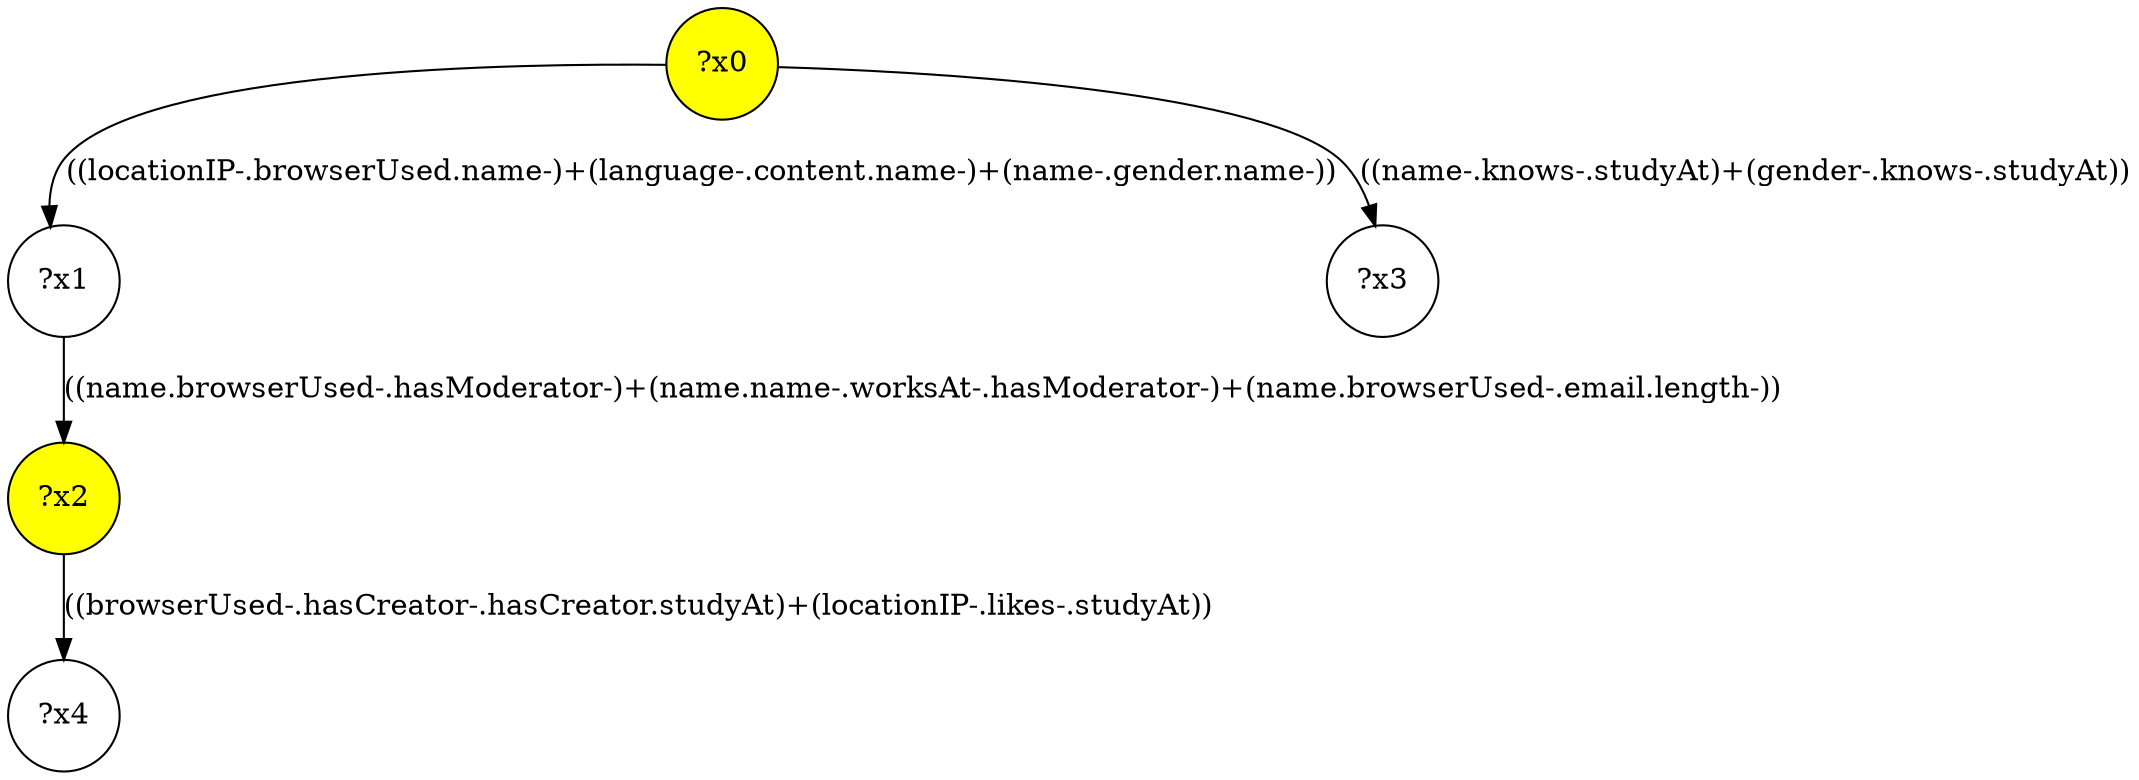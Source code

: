 digraph g {
	x0 [fillcolor="yellow", style="filled," shape=circle, label="?x0"];
	x2 [fillcolor="yellow", style="filled," shape=circle, label="?x2"];
	x1 [shape=circle, label="?x1"];
	x0 -> x1 [label="((locationIP-.browserUsed.name-)+(language-.content.name-)+(name-.gender.name-))"];
	x1 -> x2 [label="((name.browserUsed-.hasModerator-)+(name.name-.worksAt-.hasModerator-)+(name.browserUsed-.email.length-))"];
	x3 [shape=circle, label="?x3"];
	x0 -> x3 [label="((name-.knows-.studyAt)+(gender-.knows-.studyAt))"];
	x4 [shape=circle, label="?x4"];
	x2 -> x4 [label="((browserUsed-.hasCreator-.hasCreator.studyAt)+(locationIP-.likes-.studyAt))"];
}
